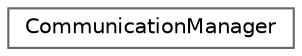 digraph "Graphical Class Hierarchy"
{
 // LATEX_PDF_SIZE
  bgcolor="transparent";
  edge [fontname=Helvetica,fontsize=10,labelfontname=Helvetica,labelfontsize=10];
  node [fontname=Helvetica,fontsize=10,shape=box,height=0.2,width=0.4];
  rankdir="LR";
  Node0 [id="Node000000",label="CommunicationManager",height=0.2,width=0.4,color="grey40", fillcolor="white", style="filled",URL="$class_communication_manager.html",tooltip="Manages communication with external systems, handling SCPI commands."];
}
